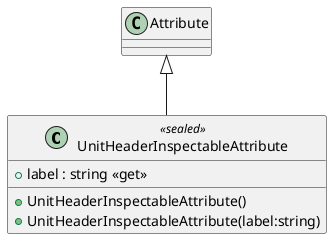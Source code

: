 @startuml
class UnitHeaderInspectableAttribute <<sealed>> {
    + UnitHeaderInspectableAttribute()
    + UnitHeaderInspectableAttribute(label:string)
    + label : string <<get>>
}
Attribute <|-- UnitHeaderInspectableAttribute
@enduml
